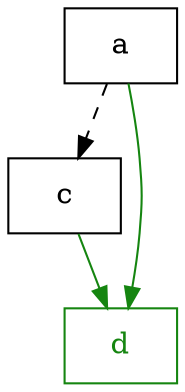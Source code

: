 digraph D {
    node1 [shape="rectangle",label="a"]
    
    node2 [shape="rectangle",label="c"]
    
    node3 [color="#158510",fontcolor="#158510",shape="rectangle",label="d"]
    
    node1 -> node2 [style="dashed",]
    node1 -> node3 [color="#158510",]
    node2 -> node3 [color="#158510",]
}
